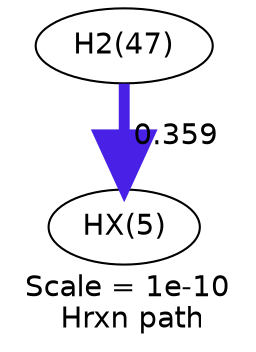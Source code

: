 digraph reaction_paths {
center=1;
s11 -> s44[fontname="Helvetica", style="setlinewidth(5.23)", arrowsize=2.61, color="0.7, 0.859, 0.9"
, label=" 0.359"];
s11 [ fontname="Helvetica", label="H2(47)"];
s44 [ fontname="Helvetica", label="HX(5)"];
 label = "Scale = 1e-10\l Hrxn path";
 fontname = "Helvetica";
}
